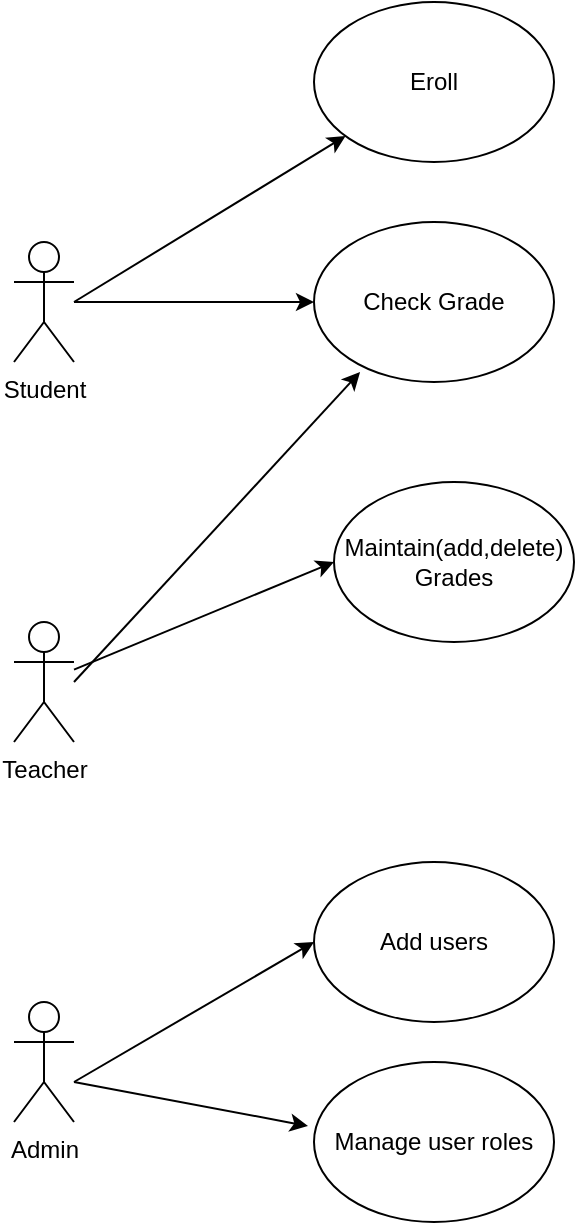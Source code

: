 <mxfile version="12.7.9" type="device"><diagram name="Page-1" id="929967ad-93f9-6ef4-fab6-5d389245f69c"><mxGraphModel dx="946" dy="559" grid="1" gridSize="10" guides="1" tooltips="1" connect="1" arrows="1" fold="1" page="1" pageScale="1.5" pageWidth="1169" pageHeight="826" background="none" math="0" shadow="0"><root><mxCell id="0" style=";html=1;"/><mxCell id="1" style=";html=1;" parent="0"/><mxCell id="2v9HTQd29dIJHodgKq6--3" value="" style="edgeStyle=orthogonalEdgeStyle;rounded=0;orthogonalLoop=1;jettySize=auto;html=1;" parent="1" source="2v9HTQd29dIJHodgKq6--1" edge="1"><mxGeometry relative="1" as="geometry"><mxPoint x="390" y="180" as="targetPoint"/></mxGeometry></mxCell><mxCell id="2v9HTQd29dIJHodgKq6--1" value="Student" style="shape=umlActor;verticalLabelPosition=bottom;labelBackgroundColor=#ffffff;verticalAlign=top;html=1;outlineConnect=0;" parent="1" vertex="1"><mxGeometry x="240" y="150" width="30" height="60" as="geometry"/></mxCell><mxCell id="2v9HTQd29dIJHodgKq6--4" value="Check Grade" style="ellipse;whiteSpace=wrap;html=1;" parent="1" vertex="1"><mxGeometry x="390" y="140" width="120" height="80" as="geometry"/></mxCell><mxCell id="2v9HTQd29dIJHodgKq6--5" value="Teacher" style="shape=umlActor;verticalLabelPosition=bottom;labelBackgroundColor=#ffffff;verticalAlign=top;html=1;outlineConnect=0;" parent="1" vertex="1"><mxGeometry x="240" y="340" width="30" height="60" as="geometry"/></mxCell><mxCell id="2v9HTQd29dIJHodgKq6--6" value="Maintain(add,delete) Grades" style="ellipse;whiteSpace=wrap;html=1;" parent="1" vertex="1"><mxGeometry x="400" y="270" width="120" height="80" as="geometry"/></mxCell><mxCell id="2v9HTQd29dIJHodgKq6--7" value="" style="endArrow=classic;html=1;entryX=0;entryY=0.5;entryDx=0;entryDy=0;" parent="1" source="2v9HTQd29dIJHodgKq6--5" target="2v9HTQd29dIJHodgKq6--6" edge="1"><mxGeometry width="50" height="50" relative="1" as="geometry"><mxPoint x="460" y="340" as="sourcePoint"/><mxPoint x="510" y="290" as="targetPoint"/></mxGeometry></mxCell><mxCell id="sSoRWidzO_zxIZaqj9SX-1" value="Admin&lt;br&gt;" style="shape=umlActor;verticalLabelPosition=bottom;labelBackgroundColor=#ffffff;verticalAlign=top;html=1;outlineConnect=0;" parent="1" vertex="1"><mxGeometry x="240" y="530" width="30" height="60" as="geometry"/></mxCell><mxCell id="sSoRWidzO_zxIZaqj9SX-2" value="Eroll" style="ellipse;whiteSpace=wrap;html=1;" parent="1" vertex="1"><mxGeometry x="390" y="30" width="120" height="80" as="geometry"/></mxCell><mxCell id="sSoRWidzO_zxIZaqj9SX-4" value="" style="endArrow=classic;html=1;" parent="1" target="sSoRWidzO_zxIZaqj9SX-2" edge="1"><mxGeometry width="50" height="50" relative="1" as="geometry"><mxPoint x="270" y="180" as="sourcePoint"/><mxPoint x="320" y="130" as="targetPoint"/></mxGeometry></mxCell><mxCell id="sSoRWidzO_zxIZaqj9SX-6" value="Add users" style="ellipse;whiteSpace=wrap;html=1;" parent="1" vertex="1"><mxGeometry x="390" y="460" width="120" height="80" as="geometry"/></mxCell><mxCell id="sSoRWidzO_zxIZaqj9SX-7" value="Manage user roles" style="ellipse;whiteSpace=wrap;html=1;" parent="1" vertex="1"><mxGeometry x="390" y="560" width="120" height="80" as="geometry"/></mxCell><mxCell id="sSoRWidzO_zxIZaqj9SX-8" value="" style="endArrow=classic;html=1;entryX=0;entryY=0.5;entryDx=0;entryDy=0;" parent="1" target="sSoRWidzO_zxIZaqj9SX-6" edge="1"><mxGeometry width="50" height="50" relative="1" as="geometry"><mxPoint x="270" y="570" as="sourcePoint"/><mxPoint x="320" y="520" as="targetPoint"/></mxGeometry></mxCell><mxCell id="sSoRWidzO_zxIZaqj9SX-9" value="" style="endArrow=classic;html=1;entryX=-0.025;entryY=0.4;entryDx=0;entryDy=0;entryPerimeter=0;" parent="1" target="sSoRWidzO_zxIZaqj9SX-7" edge="1"><mxGeometry width="50" height="50" relative="1" as="geometry"><mxPoint x="270" y="570" as="sourcePoint"/><mxPoint x="320" y="520" as="targetPoint"/></mxGeometry></mxCell><mxCell id="sSoRWidzO_zxIZaqj9SX-10" value="" style="endArrow=classic;html=1;entryX=0.192;entryY=0.938;entryDx=0;entryDy=0;entryPerimeter=0;" parent="1" target="2v9HTQd29dIJHodgKq6--4" edge="1"><mxGeometry width="50" height="50" relative="1" as="geometry"><mxPoint x="270" y="370" as="sourcePoint"/><mxPoint x="320" y="320" as="targetPoint"/></mxGeometry></mxCell></root></mxGraphModel></diagram></mxfile>